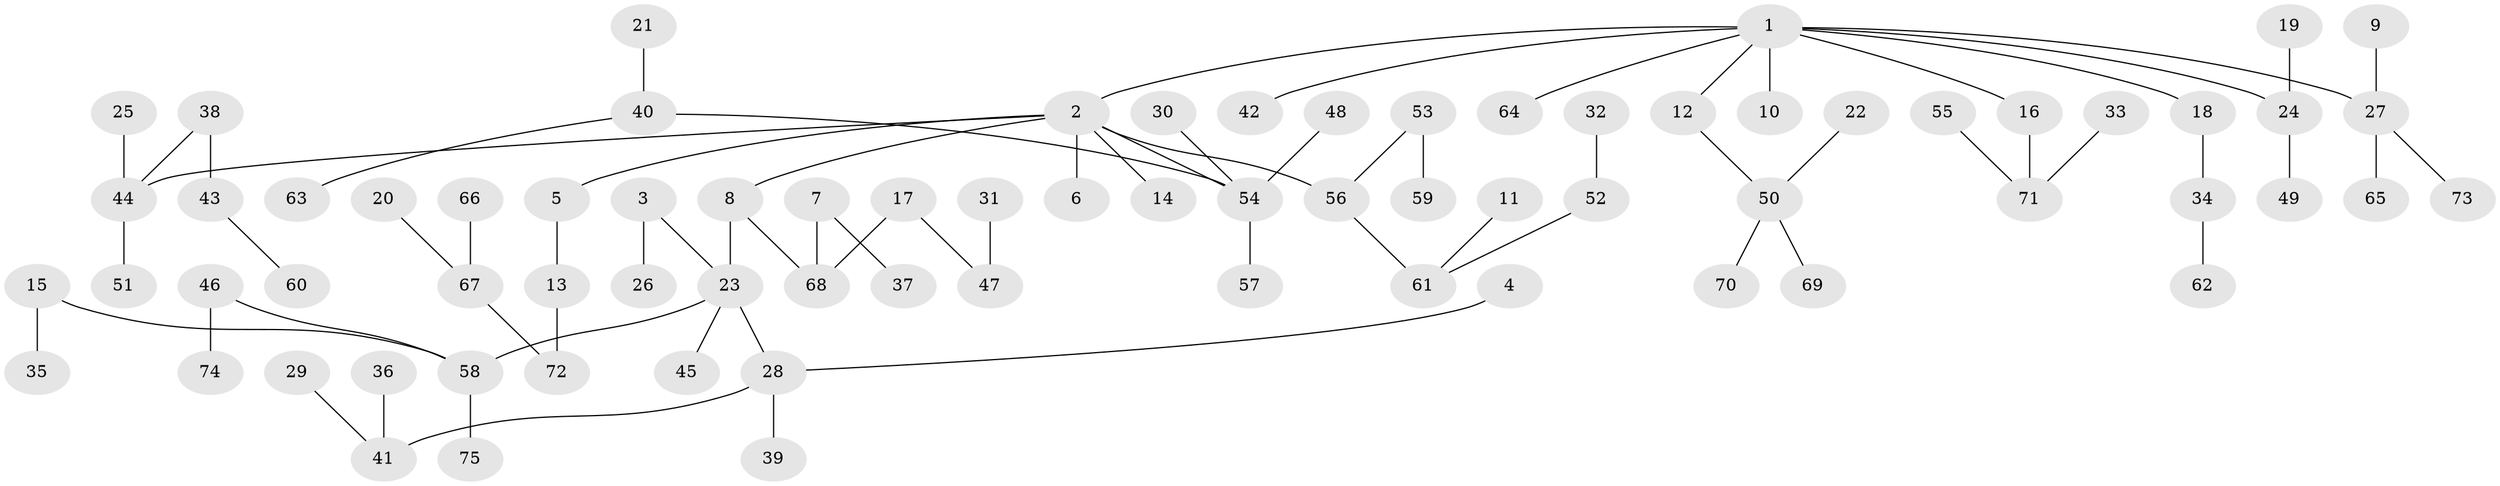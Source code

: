 // original degree distribution, {7: 0.006711409395973154, 8: 0.006711409395973154, 3: 0.09395973154362416, 6: 0.026845637583892617, 4: 0.06711409395973154, 2: 0.2953020134228188, 5: 0.020134228187919462, 1: 0.48322147651006714}
// Generated by graph-tools (version 1.1) at 2025/50/03/09/25 03:50:23]
// undirected, 75 vertices, 74 edges
graph export_dot {
graph [start="1"]
  node [color=gray90,style=filled];
  1;
  2;
  3;
  4;
  5;
  6;
  7;
  8;
  9;
  10;
  11;
  12;
  13;
  14;
  15;
  16;
  17;
  18;
  19;
  20;
  21;
  22;
  23;
  24;
  25;
  26;
  27;
  28;
  29;
  30;
  31;
  32;
  33;
  34;
  35;
  36;
  37;
  38;
  39;
  40;
  41;
  42;
  43;
  44;
  45;
  46;
  47;
  48;
  49;
  50;
  51;
  52;
  53;
  54;
  55;
  56;
  57;
  58;
  59;
  60;
  61;
  62;
  63;
  64;
  65;
  66;
  67;
  68;
  69;
  70;
  71;
  72;
  73;
  74;
  75;
  1 -- 2 [weight=1.0];
  1 -- 10 [weight=1.0];
  1 -- 12 [weight=1.0];
  1 -- 16 [weight=1.0];
  1 -- 18 [weight=1.0];
  1 -- 24 [weight=1.0];
  1 -- 27 [weight=1.0];
  1 -- 42 [weight=1.0];
  1 -- 64 [weight=1.0];
  2 -- 5 [weight=1.0];
  2 -- 6 [weight=1.0];
  2 -- 8 [weight=1.0];
  2 -- 14 [weight=1.0];
  2 -- 44 [weight=1.0];
  2 -- 54 [weight=1.0];
  2 -- 56 [weight=1.0];
  3 -- 23 [weight=1.0];
  3 -- 26 [weight=1.0];
  4 -- 28 [weight=1.0];
  5 -- 13 [weight=1.0];
  7 -- 37 [weight=1.0];
  7 -- 68 [weight=1.0];
  8 -- 23 [weight=1.0];
  8 -- 68 [weight=1.0];
  9 -- 27 [weight=1.0];
  11 -- 61 [weight=1.0];
  12 -- 50 [weight=1.0];
  13 -- 72 [weight=1.0];
  15 -- 35 [weight=1.0];
  15 -- 58 [weight=1.0];
  16 -- 71 [weight=1.0];
  17 -- 47 [weight=1.0];
  17 -- 68 [weight=1.0];
  18 -- 34 [weight=1.0];
  19 -- 24 [weight=1.0];
  20 -- 67 [weight=1.0];
  21 -- 40 [weight=1.0];
  22 -- 50 [weight=1.0];
  23 -- 28 [weight=1.0];
  23 -- 45 [weight=1.0];
  23 -- 58 [weight=1.0];
  24 -- 49 [weight=1.0];
  25 -- 44 [weight=1.0];
  27 -- 65 [weight=1.0];
  27 -- 73 [weight=1.0];
  28 -- 39 [weight=1.0];
  28 -- 41 [weight=1.0];
  29 -- 41 [weight=1.0];
  30 -- 54 [weight=1.0];
  31 -- 47 [weight=1.0];
  32 -- 52 [weight=1.0];
  33 -- 71 [weight=1.0];
  34 -- 62 [weight=1.0];
  36 -- 41 [weight=1.0];
  38 -- 43 [weight=1.0];
  38 -- 44 [weight=1.0];
  40 -- 54 [weight=1.0];
  40 -- 63 [weight=1.0];
  43 -- 60 [weight=1.0];
  44 -- 51 [weight=1.0];
  46 -- 58 [weight=1.0];
  46 -- 74 [weight=1.0];
  48 -- 54 [weight=1.0];
  50 -- 69 [weight=1.0];
  50 -- 70 [weight=1.0];
  52 -- 61 [weight=1.0];
  53 -- 56 [weight=1.0];
  53 -- 59 [weight=1.0];
  54 -- 57 [weight=1.0];
  55 -- 71 [weight=1.0];
  56 -- 61 [weight=1.0];
  58 -- 75 [weight=1.0];
  66 -- 67 [weight=1.0];
  67 -- 72 [weight=1.0];
}
